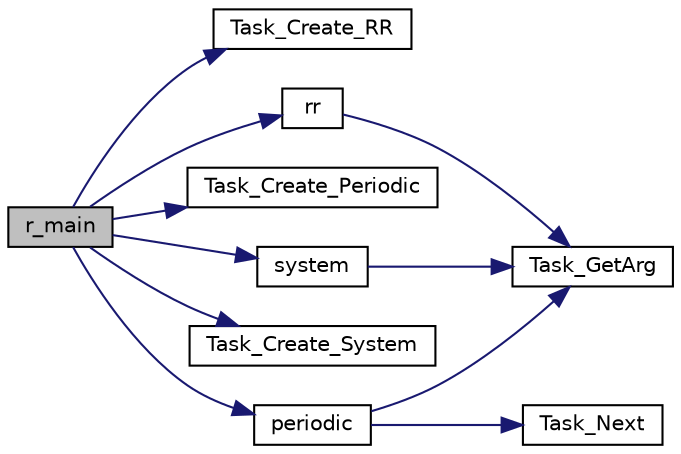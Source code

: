 digraph "r_main"
{
  edge [fontname="Helvetica",fontsize="10",labelfontname="Helvetica",labelfontsize="10"];
  node [fontname="Helvetica",fontsize="10",shape=record];
  rankdir="LR";
  Node1 [label="r_main",height=0.2,width=0.4,color="black", fillcolor="grey75", style="filled", fontcolor="black"];
  Node1 -> Node2 [color="midnightblue",fontsize="10",style="solid",fontname="Helvetica"];
  Node2 [label="Task_Create_RR",height=0.2,width=0.4,color="black", fillcolor="white", style="filled",URL="$os_8c.html#abfffed5dc80a63a8436cc49d61e92cb7"];
  Node1 -> Node3 [color="midnightblue",fontsize="10",style="solid",fontname="Helvetica"];
  Node3 [label="rr",height=0.2,width=0.4,color="black", fillcolor="white", style="filled",URL="$test006__arguments_8c.html#ad8d96e78c958be5e9d61c9c249aadf3b"];
  Node3 -> Node4 [color="midnightblue",fontsize="10",style="solid",fontname="Helvetica"];
  Node4 [label="Task_GetArg",height=0.2,width=0.4,color="black", fillcolor="white", style="filled",URL="$os_8c.html#adc48a5ac983c4656508f39c0ee65283f",tooltip="Retrieve the assigned parameter. "];
  Node1 -> Node5 [color="midnightblue",fontsize="10",style="solid",fontname="Helvetica"];
  Node5 [label="Task_Create_Periodic",height=0.2,width=0.4,color="black", fillcolor="white", style="filled",URL="$os_8c.html#a369e92f3f8ffc2042e061bd2a64a0f8f"];
  Node1 -> Node6 [color="midnightblue",fontsize="10",style="solid",fontname="Helvetica"];
  Node6 [label="periodic",height=0.2,width=0.4,color="black", fillcolor="white", style="filled",URL="$test006__arguments_8c.html#ad35a2fdb04b6df2acf01d1eb113171b6"];
  Node6 -> Node4 [color="midnightblue",fontsize="10",style="solid",fontname="Helvetica"];
  Node6 -> Node7 [color="midnightblue",fontsize="10",style="solid",fontname="Helvetica"];
  Node7 [label="Task_Next",height=0.2,width=0.4,color="black", fillcolor="white", style="filled",URL="$os_8c.html#a5a9b72d0dadaea32fec8d4ff1c0eafa4",tooltip="The calling task gives up its share of the processor voluntarily. "];
  Node1 -> Node8 [color="midnightblue",fontsize="10",style="solid",fontname="Helvetica"];
  Node8 [label="Task_Create_System",height=0.2,width=0.4,color="black", fillcolor="white", style="filled",URL="$os_8c.html#a2dc6b10ee85f46900bc8ed99225f4425"];
  Node1 -> Node9 [color="midnightblue",fontsize="10",style="solid",fontname="Helvetica"];
  Node9 [label="system",height=0.2,width=0.4,color="black", fillcolor="white", style="filled",URL="$test006__arguments_8c.html#a54d32ca10fe62ab4f1c5aef79af42f64"];
  Node9 -> Node4 [color="midnightblue",fontsize="10",style="solid",fontname="Helvetica"];
}
